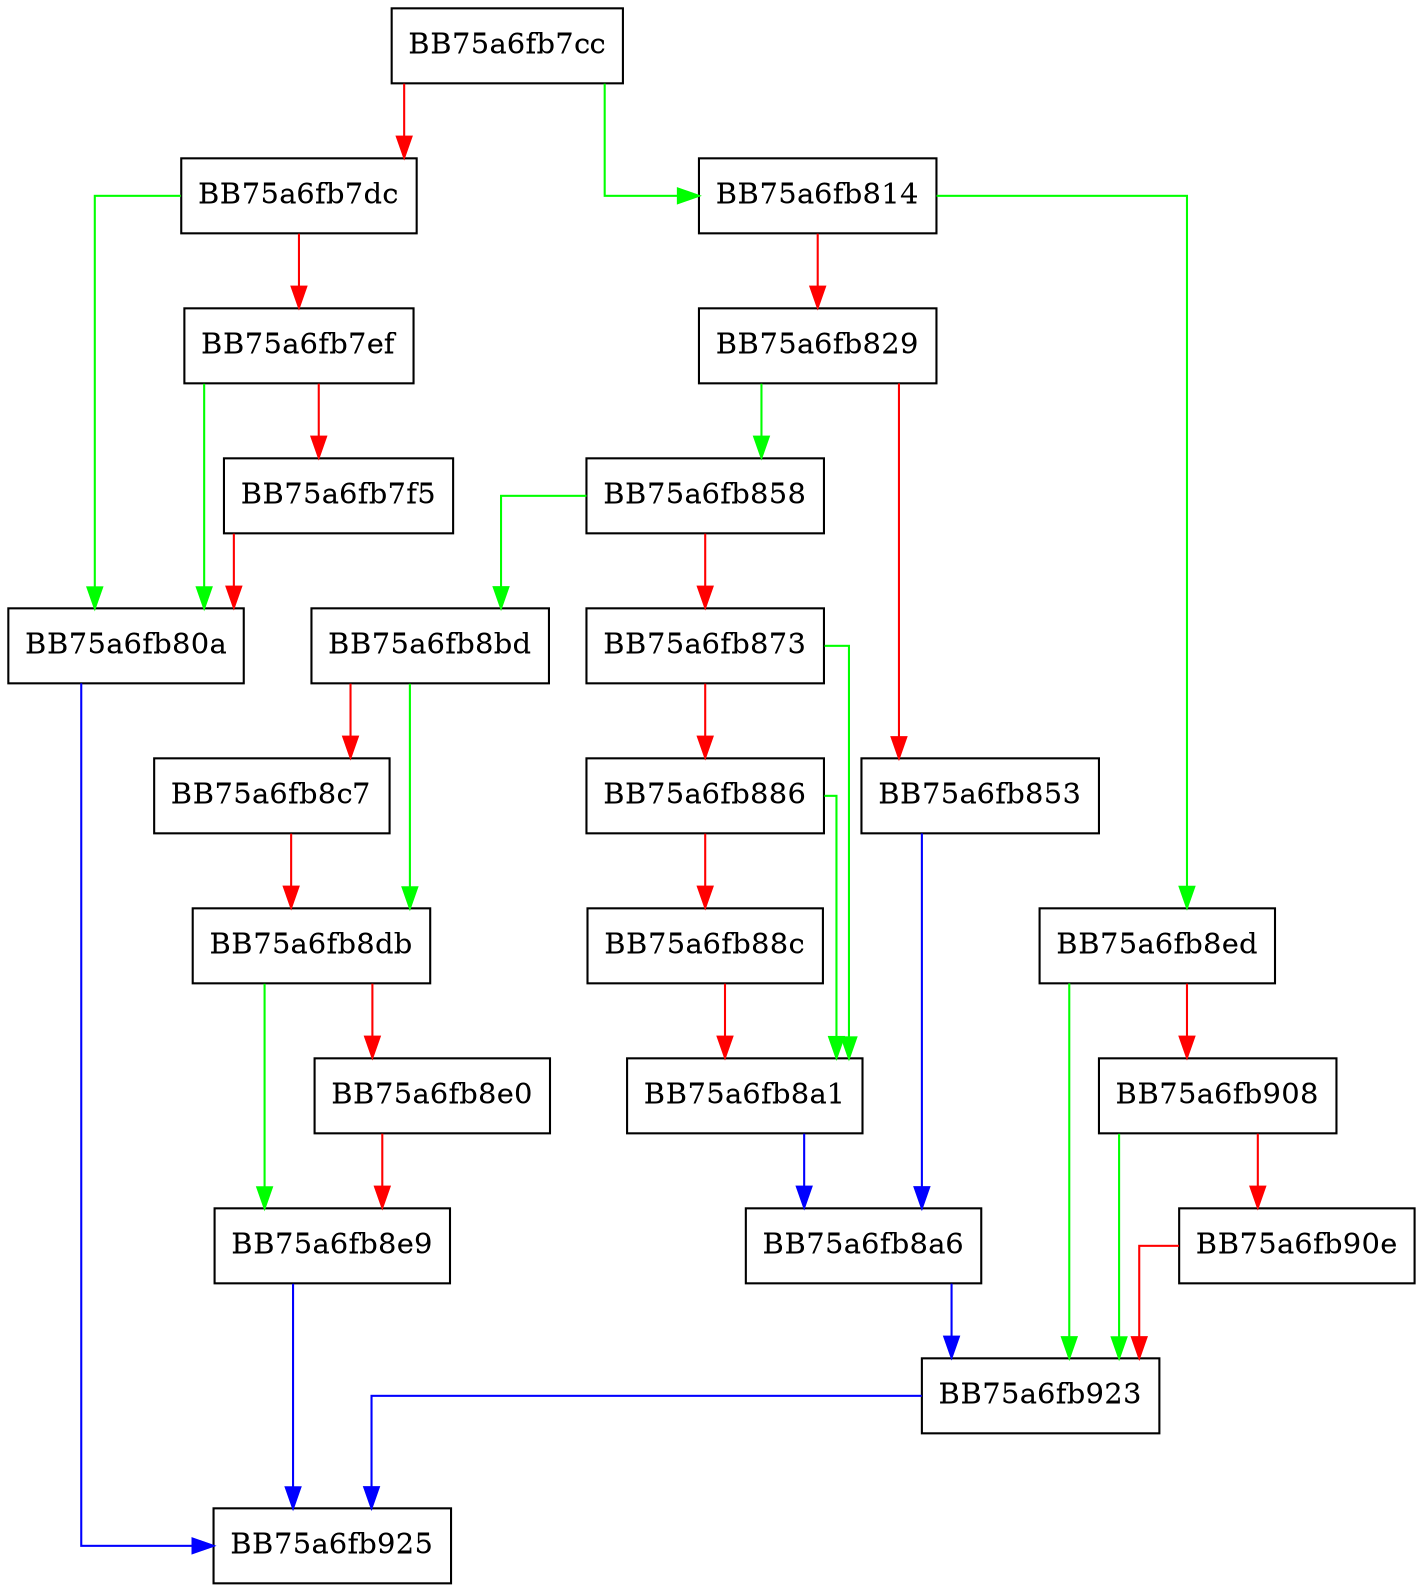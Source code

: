 digraph BMSRegisterBMCallbacks {
  node [shape="box"];
  graph [splines=ortho];
  BB75a6fb7cc -> BB75a6fb814 [color="green"];
  BB75a6fb7cc -> BB75a6fb7dc [color="red"];
  BB75a6fb7dc -> BB75a6fb80a [color="green"];
  BB75a6fb7dc -> BB75a6fb7ef [color="red"];
  BB75a6fb7ef -> BB75a6fb80a [color="green"];
  BB75a6fb7ef -> BB75a6fb7f5 [color="red"];
  BB75a6fb7f5 -> BB75a6fb80a [color="red"];
  BB75a6fb80a -> BB75a6fb925 [color="blue"];
  BB75a6fb814 -> BB75a6fb8ed [color="green"];
  BB75a6fb814 -> BB75a6fb829 [color="red"];
  BB75a6fb829 -> BB75a6fb858 [color="green"];
  BB75a6fb829 -> BB75a6fb853 [color="red"];
  BB75a6fb853 -> BB75a6fb8a6 [color="blue"];
  BB75a6fb858 -> BB75a6fb8bd [color="green"];
  BB75a6fb858 -> BB75a6fb873 [color="red"];
  BB75a6fb873 -> BB75a6fb8a1 [color="green"];
  BB75a6fb873 -> BB75a6fb886 [color="red"];
  BB75a6fb886 -> BB75a6fb8a1 [color="green"];
  BB75a6fb886 -> BB75a6fb88c [color="red"];
  BB75a6fb88c -> BB75a6fb8a1 [color="red"];
  BB75a6fb8a1 -> BB75a6fb8a6 [color="blue"];
  BB75a6fb8a6 -> BB75a6fb923 [color="blue"];
  BB75a6fb8bd -> BB75a6fb8db [color="green"];
  BB75a6fb8bd -> BB75a6fb8c7 [color="red"];
  BB75a6fb8c7 -> BB75a6fb8db [color="red"];
  BB75a6fb8db -> BB75a6fb8e9 [color="green"];
  BB75a6fb8db -> BB75a6fb8e0 [color="red"];
  BB75a6fb8e0 -> BB75a6fb8e9 [color="red"];
  BB75a6fb8e9 -> BB75a6fb925 [color="blue"];
  BB75a6fb8ed -> BB75a6fb923 [color="green"];
  BB75a6fb8ed -> BB75a6fb908 [color="red"];
  BB75a6fb908 -> BB75a6fb923 [color="green"];
  BB75a6fb908 -> BB75a6fb90e [color="red"];
  BB75a6fb90e -> BB75a6fb923 [color="red"];
  BB75a6fb923 -> BB75a6fb925 [color="blue"];
}